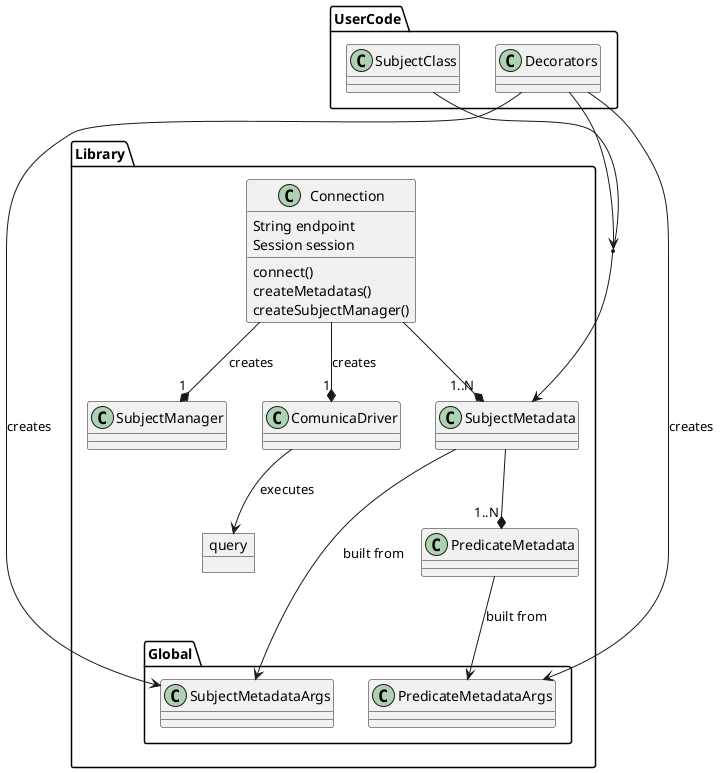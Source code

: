 @startuml sparql-orm

namespace Library {
    object query
    class Connection {
        String endpoint
        Session session
        connect()
        createMetadatas()
        createSubjectManager()
    }
    class SubjectManager
    class SubjectMetadata
    class PredicateMetadata
    class ComunicaDriver

    namespace Global {
        class SubjectMetadataArgs
        class PredicateMetadataArgs
    }
}

namespace UserCode {
    class Decorators
    class SubjectClass
}

Library.Connection --* "1..N" Library.SubjectMetadata
Library.Connection --* "1" Library.SubjectManager: creates
Library.Connection --* "1" Library.ComunicaDriver: creates

Library.SubjectMetadata --> Library.Global.SubjectMetadataArgs: built from
Library.SubjectMetadata --* "1..N" Library.PredicateMetadata

Library.PredicateMetadata --> Library.Global.PredicateMetadataArgs: built from

Library.ComunicaDriver --> query: executes

UserCode.SubjectClass --> Library.SubjectMetadata
UserCode.Decorators --> (UserCode.SubjectClass, Library.SubjectMetadata)
UserCode.Decorators --> Library.Global.SubjectMetadataArgs: creates
UserCode.Decorators --> Library.Global.PredicateMetadataArgs: creates
@enduml